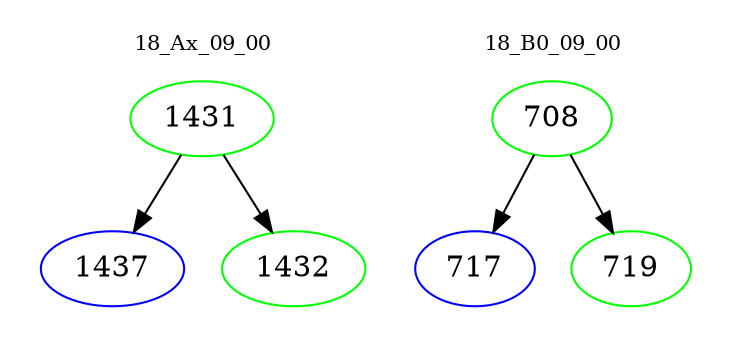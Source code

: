 digraph{
subgraph cluster_0 {
color = white
label = "18_Ax_09_00";
fontsize=10;
T0_1431 [label="1431", color="green"]
T0_1431 -> T0_1437 [color="black"]
T0_1437 [label="1437", color="blue"]
T0_1431 -> T0_1432 [color="black"]
T0_1432 [label="1432", color="green"]
}
subgraph cluster_1 {
color = white
label = "18_B0_09_00";
fontsize=10;
T1_708 [label="708", color="green"]
T1_708 -> T1_717 [color="black"]
T1_717 [label="717", color="blue"]
T1_708 -> T1_719 [color="black"]
T1_719 [label="719", color="green"]
}
}
